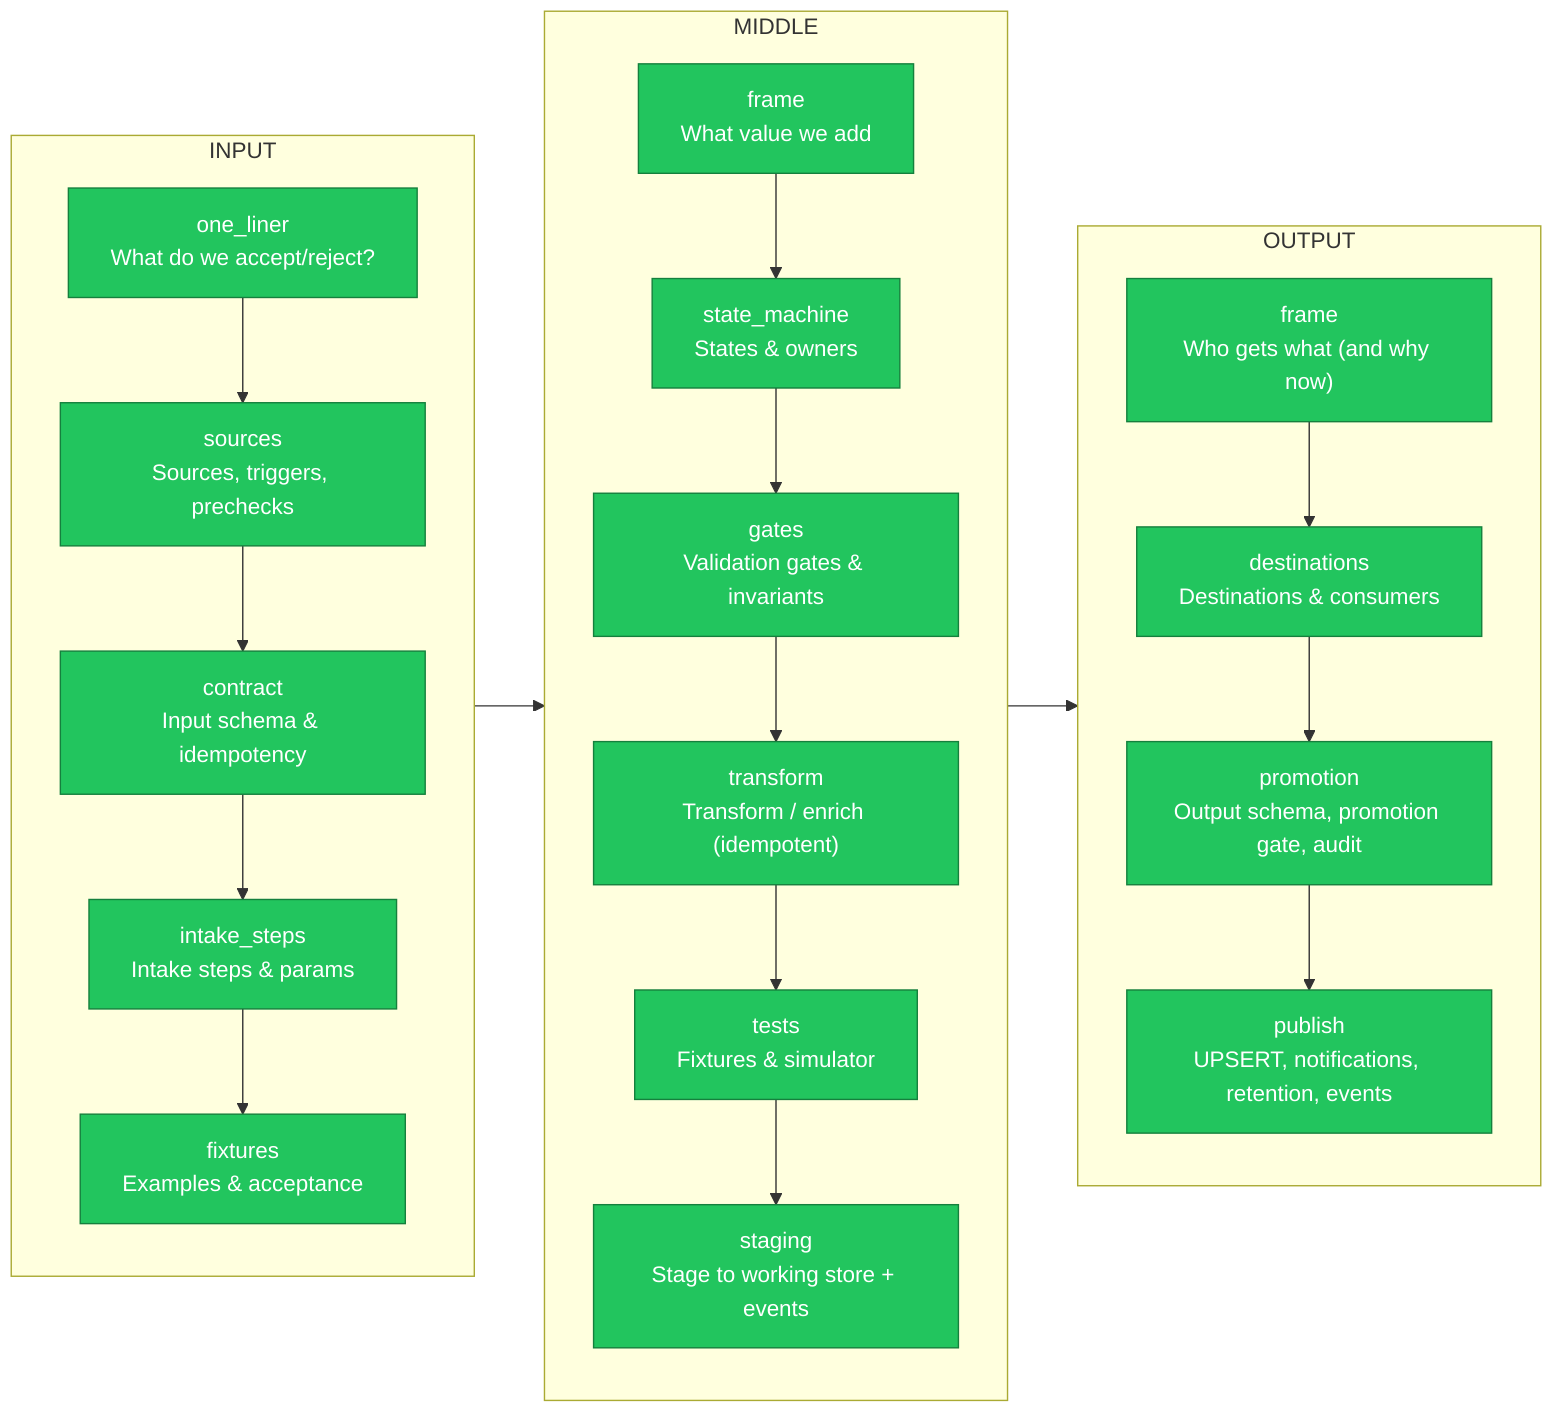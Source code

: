 flowchart LR
    classDef done fill:#22c55e,stroke:#15803d,color:#fff;
    classDef wip fill:#f59e0b,stroke:#b45309,color:#111;
    classDef todo fill:#ef4444,stroke:#7f1d1d,color:#fff;

    subgraph INPUT["INPUT"]
        input_one_liner["one_liner<br/>What do we accept/reject?"]:::done
        input_sources["sources<br/>Sources, triggers, prechecks"]:::done
        input_one_liner --> input_sources
        input_contract["contract<br/>Input schema & idempotency"]:::done
        input_sources --> input_contract
        input_intake_steps["intake_steps<br/>Intake steps & params"]:::done
        input_contract --> input_intake_steps
        input_fixtures["fixtures<br/>Examples & acceptance"]:::done
        input_intake_steps --> input_fixtures
    end

    subgraph MIDDLE["MIDDLE"]
        middle_frame["frame<br/>What value we add"]:::done
        middle_state_machine["state_machine<br/>States & owners"]:::done
        middle_frame --> middle_state_machine
        middle_gates["gates<br/>Validation gates & invariants"]:::done
        middle_state_machine --> middle_gates
        middle_transform["transform<br/>Transform / enrich (idempotent)"]:::done
        middle_gates --> middle_transform
        middle_tests["tests<br/>Fixtures & simulator"]:::done
        middle_transform --> middle_tests
        middle_staging["staging<br/>Stage to working store + events"]:::done
        middle_tests --> middle_staging
    end

    subgraph OUTPUT["OUTPUT"]
        output_frame["frame<br/>Who gets what (and why now)"]:::done
        output_destinations["destinations<br/>Destinations & consumers"]:::done
        output_frame --> output_destinations
        output_promotion["promotion<br/>Output schema, promotion gate, audit"]:::done
        output_destinations --> output_promotion
        output_publish["publish<br/>UPSERT, notifications, retention, events"]:::done
        output_promotion --> output_publish
    end

    INPUT --> MIDDLE
    MIDDLE --> OUTPUT